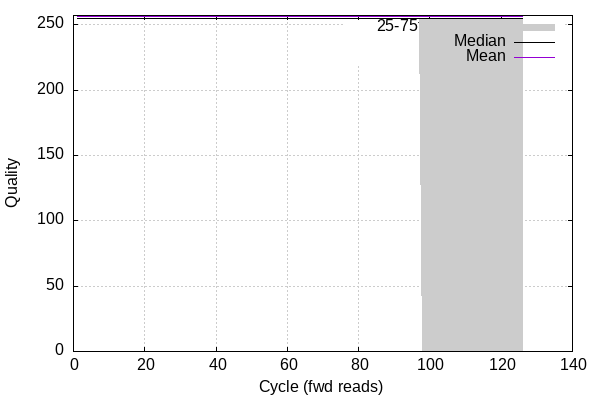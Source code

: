 
            set terminal png size 600,400 truecolor
            set output "RAPID_106_mapped_pa_plots-quals2.png"
            set grid xtics ytics y2tics back lc rgb "#cccccc"
            set multiplot
            
            set yrange [0:257]
            set ylabel "Quality"
            set xlabel "Cycle (fwd reads)"
            plot '-' using 1:2:3 with filledcurve lt 1 lc rgb "#cccccc" t '25-75th percentile' , '-' using 1:2 with lines lc rgb "#000000" t 'Median', '-' using 1:2 with lines lt 1 t 'Mean'
        1	255	255
2	255	255
3	255	255
4	255	255
5	255	255
6	255	255
7	255	255
8	255	255
9	255	255
10	255	255
11	255	255
12	255	255
13	255	255
14	255	255
15	255	255
16	255	255
17	255	255
18	255	255
19	255	255
20	255	255
21	255	255
22	255	255
23	255	255
24	255	255
25	255	255
26	255	255
27	255	255
28	255	255
29	255	255
30	255	255
31	255	255
32	255	255
33	255	255
34	255	255
35	255	255
36	255	255
37	255	255
38	255	255
39	255	255
40	255	255
41	255	255
42	255	255
43	255	255
44	255	255
45	255	255
46	255	255
47	255	255
48	255	255
49	255	255
50	255	255
51	255	255
52	255	255
53	255	255
54	255	255
55	255	255
56	255	255
57	255	255
58	255	255
59	255	255
60	255	255
61	255	255
62	255	255
63	255	255
64	255	255
65	255	255
66	255	255
67	255	255
68	255	255
69	255	255
70	255	255
71	255	255
72	255	255
73	255	255
74	255	255
75	255	255
76	255	255
77	255	255
78	255	255
79	255	255
80	255	255
81	255	255
82	255	255
83	255	255
84	255	255
85	255	255
86	255	255
87	255	255
88	255	255
89	255	255
90	255	255
91	255	255
92	255	255
93	255	255
94	255	255
95	255	255
96	255	255
97	255	255
98	0	255
99	0	255
100	0	255
101	0	255
102	0	255
103	0	255
104	0	255
105	0	255
106	0	255
107	0	255
108	0	255
109	0	255
110	0	255
111	0	255
112	0	255
113	0	255
114	0	255
115	0	255
116	0	255
117	0	255
118	0	255
119	0	255
120	0	255
121	0	255
122	0	255
123	0	255
124	0	255
125	0	255
126	0	255
end
1	255
2	255
3	255
4	255
5	255
6	255
7	255
8	255
9	255
10	255
11	255
12	255
13	255
14	255
15	255
16	255
17	255
18	255
19	255
20	255
21	255
22	255
23	255
24	255
25	255
26	255
27	255
28	255
29	255
30	255
31	255
32	255
33	255
34	255
35	255
36	255
37	255
38	255
39	255
40	255
41	255
42	255
43	255
44	255
45	255
46	255
47	255
48	255
49	255
50	255
51	255
52	255
53	255
54	255
55	255
56	255
57	255
58	255
59	255
60	255
61	255
62	255
63	255
64	255
65	255
66	255
67	255
68	255
69	255
70	255
71	255
72	255
73	255
74	255
75	255
76	255
77	255
78	255
79	255
80	255
81	255
82	255
83	255
84	255
85	255
86	255
87	255
88	255
89	255
90	255
91	255
92	255
93	255
94	255
95	255
96	255
97	255
98	255
99	255
100	255
101	255
102	255
103	255
104	255
105	255
106	255
107	255
108	255
109	255
110	255
111	255
112	255
113	255
114	255
115	255
116	255
117	255
118	255
119	255
120	255
121	255
122	255
123	255
124	255
125	255
126	255
end
1	256.00
2	256.00
3	256.00
4	256.00
5	256.00
6	256.00
7	256.00
8	256.00
9	256.00
10	256.00
11	256.00
12	256.00
13	256.00
14	256.00
15	256.00
16	256.00
17	256.00
18	256.00
19	256.00
20	256.00
21	256.00
22	256.00
23	256.00
24	256.00
25	256.00
26	256.00
27	256.00
28	256.00
29	256.00
30	256.00
31	256.00
32	256.00
33	256.00
34	256.00
35	256.00
36	256.00
37	256.00
38	256.00
39	256.00
40	256.00
41	256.00
42	256.00
43	256.00
44	256.00
45	256.00
46	256.00
47	256.00
48	256.00
49	256.00
50	256.00
51	256.00
52	256.00
53	256.00
54	256.00
55	256.00
56	256.00
57	256.00
58	256.00
59	256.00
60	256.00
61	256.00
62	256.00
63	256.00
64	256.00
65	256.00
66	256.00
67	256.00
68	256.00
69	256.00
70	256.00
71	256.00
72	256.00
73	256.00
74	256.00
75	256.00
76	256.00
77	256.00
78	256.00
79	256.00
80	256.00
81	256.00
82	256.00
83	256.00
84	256.00
85	256.00
86	256.00
87	256.00
88	256.00
89	256.00
90	256.00
91	256.00
92	256.00
93	256.00
94	256.00
95	256.00
96	256.00
97	256.00
98	256.00
99	256.00
100	256.00
101	256.00
102	256.00
103	256.00
104	256.00
105	256.00
106	256.00
107	256.00
108	256.00
109	256.00
110	256.00
111	256.00
112	256.00
113	256.00
114	256.00
115	256.00
116	256.00
117	256.00
118	256.00
119	256.00
120	256.00
121	256.00
122	256.00
123	256.00
124	256.00
125	256.00
126	256.00
end
